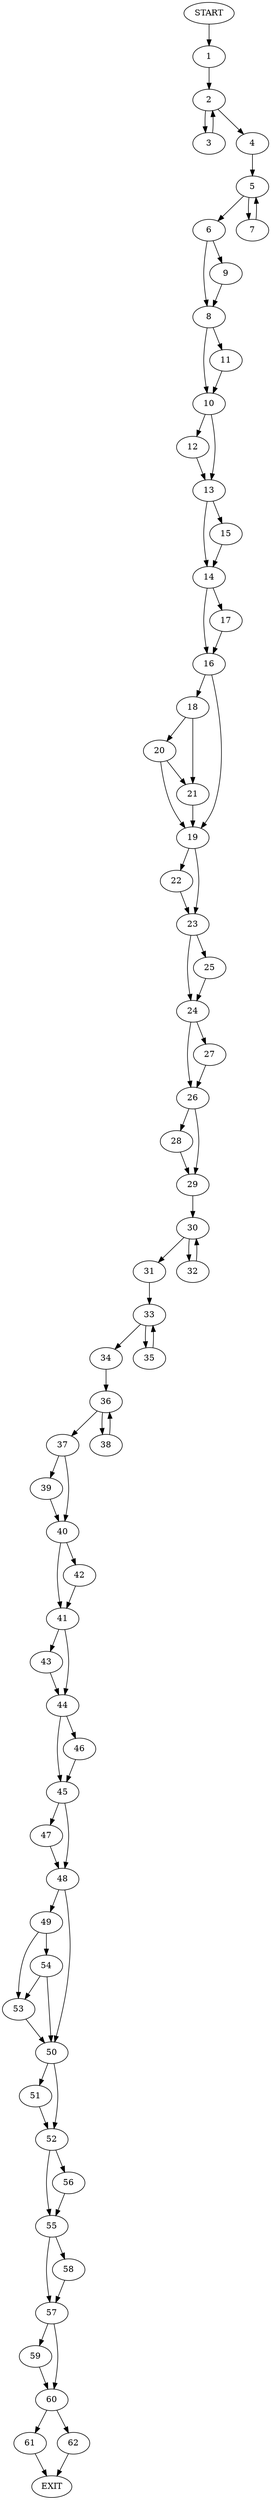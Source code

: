 digraph {
0 [label="START"]
63 [label="EXIT"]
0 -> 1
1 -> 2
2 -> 3
2 -> 4
4 -> 5
3 -> 2
5 -> 6
5 -> 7
7 -> 5
6 -> 8
6 -> 9
9 -> 8
8 -> 10
8 -> 11
10 -> 12
10 -> 13
11 -> 10
12 -> 13
13 -> 14
13 -> 15
15 -> 14
14 -> 16
14 -> 17
17 -> 16
16 -> 18
16 -> 19
18 -> 20
18 -> 21
19 -> 22
19 -> 23
20 -> 21
20 -> 19
21 -> 19
22 -> 23
23 -> 24
23 -> 25
24 -> 26
24 -> 27
25 -> 24
26 -> 28
26 -> 29
27 -> 26
29 -> 30
28 -> 29
30 -> 31
30 -> 32
31 -> 33
32 -> 30
33 -> 34
33 -> 35
35 -> 33
34 -> 36
36 -> 37
36 -> 38
37 -> 39
37 -> 40
38 -> 36
39 -> 40
40 -> 41
40 -> 42
41 -> 43
41 -> 44
42 -> 41
44 -> 45
44 -> 46
43 -> 44
45 -> 47
45 -> 48
46 -> 45
47 -> 48
48 -> 49
48 -> 50
50 -> 51
50 -> 52
49 -> 53
49 -> 54
54 -> 53
54 -> 50
53 -> 50
51 -> 52
52 -> 55
52 -> 56
55 -> 57
55 -> 58
56 -> 55
58 -> 57
57 -> 59
57 -> 60
60 -> 61
60 -> 62
59 -> 60
61 -> 63
62 -> 63
}

